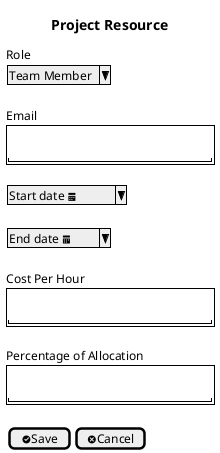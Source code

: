 @startsalt
{

title Project Resource
Role
{ ^Team Member^}
.
Email
{+
   .
   "                         "
}
.
{ ^Start date <&calendar>^}

.
{ ^End date <&calendar>^}
.
Cost Per Hour
{+
   .
   "                         "
}
.
Percentage of Allocation
{+
   .
   "                         "
}
.
{  [<&circle-check>Save ] |
[<&circle-x>Cancel]}

}

@endsalt